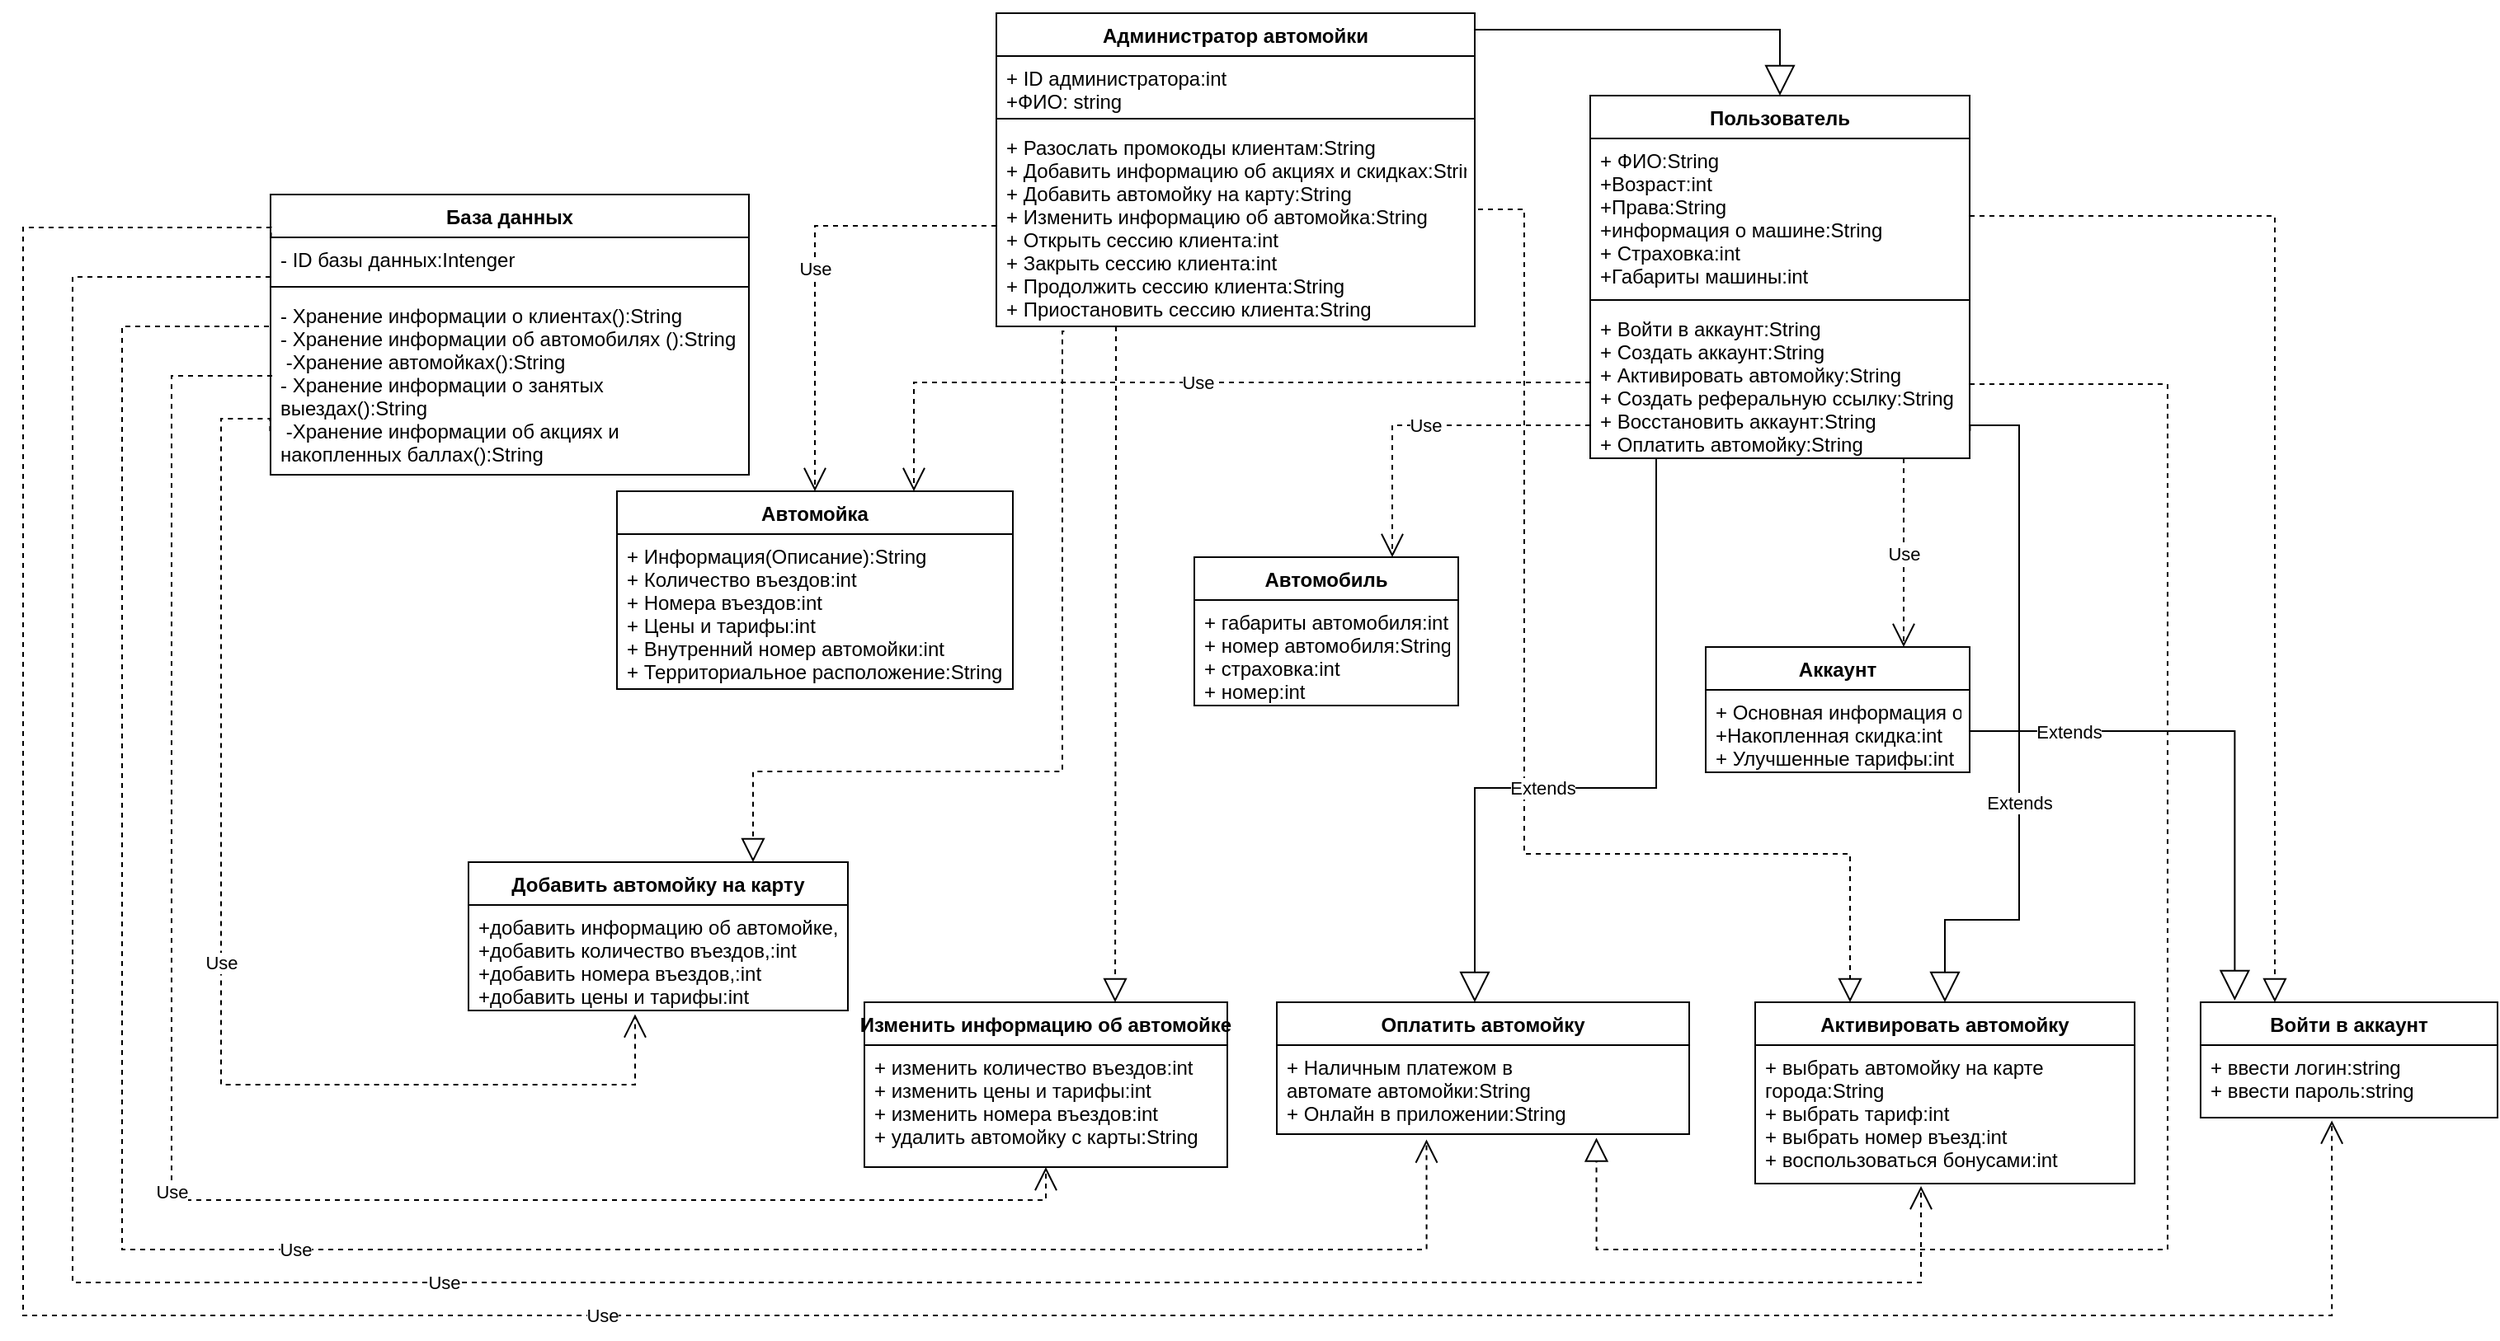 <mxfile version="20.8.21" type="google"><diagram name="Страница 1" id="RMKxuirLi2s66G-0oVsc"><mxGraphModel grid="1" page="1" gridSize="10" guides="1" tooltips="1" connect="1" arrows="1" fold="1" pageScale="1" pageWidth="827" pageHeight="1169" math="0" shadow="0"><root><mxCell id="0"/><mxCell id="1" parent="0"/><mxCell id="jVOd06sKiFYUprpOb2i3-1" value="Пользователь" style="swimlane;fontStyle=1;align=center;verticalAlign=top;childLayout=stackLayout;horizontal=1;startSize=26;horizontalStack=0;resizeParent=1;resizeParentMax=0;resizeLast=0;collapsible=1;marginBottom=0;" vertex="1" parent="1"><mxGeometry x="210" y="100" width="230" height="220" as="geometry"/></mxCell><mxCell id="jVOd06sKiFYUprpOb2i3-2" value="+ ФИО:String&#10;+Возраст:int&#10;+Права:String&#10;+информация о машине:String&#10;+ Страховка:int&#10;+Габариты машины:int" style="text;strokeColor=none;fillColor=none;align=left;verticalAlign=top;spacingLeft=4;spacingRight=4;overflow=hidden;rotatable=0;points=[[0,0.5],[1,0.5]];portConstraint=eastwest;" vertex="1" parent="jVOd06sKiFYUprpOb2i3-1"><mxGeometry y="26" width="230" height="94" as="geometry"/></mxCell><mxCell id="jVOd06sKiFYUprpOb2i3-3" value="" style="line;strokeWidth=1;fillColor=none;align=left;verticalAlign=middle;spacingTop=-1;spacingLeft=3;spacingRight=3;rotatable=0;labelPosition=right;points=[];portConstraint=eastwest;" vertex="1" parent="jVOd06sKiFYUprpOb2i3-1"><mxGeometry y="120" width="230" height="8" as="geometry"/></mxCell><mxCell id="jVOd06sKiFYUprpOb2i3-4" value="+ Войти в аккаунт:String&#10;+ Создать аккаунт:String&#10;+ Активировать автомойку:String&#10;+ Создать реферальную ссылку:String&#10;+ Восстановить аккаунт:String&#10;+ Оплатить автомойку:String" style="text;strokeColor=none;fillColor=none;align=left;verticalAlign=top;spacingLeft=4;spacingRight=4;overflow=hidden;rotatable=0;points=[[0,0.5],[1,0.5]];portConstraint=eastwest;" vertex="1" parent="jVOd06sKiFYUprpOb2i3-1"><mxGeometry y="128" width="230" height="92" as="geometry"/></mxCell><mxCell id="jVOd06sKiFYUprpOb2i3-5" value="Администратор автомойки" style="swimlane;fontStyle=1;align=center;verticalAlign=top;childLayout=stackLayout;horizontal=1;startSize=26;horizontalStack=0;resizeParent=1;resizeParentMax=0;resizeLast=0;collapsible=1;marginBottom=0;" vertex="1" parent="1"><mxGeometry x="-150" y="50" width="290" height="190" as="geometry"/></mxCell><mxCell id="jVOd06sKiFYUprpOb2i3-6" value="+ ID администратора:int&#10;+ФИО: string" style="text;strokeColor=none;fillColor=none;align=left;verticalAlign=top;spacingLeft=4;spacingRight=4;overflow=hidden;rotatable=0;points=[[0,0.5],[1,0.5]];portConstraint=eastwest;" vertex="1" parent="jVOd06sKiFYUprpOb2i3-5"><mxGeometry y="26" width="290" height="34" as="geometry"/></mxCell><mxCell id="jVOd06sKiFYUprpOb2i3-7" value="" style="line;strokeWidth=1;fillColor=none;align=left;verticalAlign=middle;spacingTop=-1;spacingLeft=3;spacingRight=3;rotatable=0;labelPosition=right;points=[];portConstraint=eastwest;" vertex="1" parent="jVOd06sKiFYUprpOb2i3-5"><mxGeometry y="60" width="290" height="8" as="geometry"/></mxCell><mxCell id="jVOd06sKiFYUprpOb2i3-8" value="+ Разослать промокоды клиентам:String&#10;+ Добавить информацию об акциях и скидках:String&#10;+ Добавить автомойку на карту:String&#10;+ Изменить информацию об автомойка:String&#10;+ Открыть сессию клиента:int&#10;+ Закрыть сессию клиента:int&#10;+ Продолжить сессию клиента:String&#10;+ Приостановить сессию клиента:String" style="text;strokeColor=none;fillColor=none;align=left;verticalAlign=top;spacingLeft=4;spacingRight=4;overflow=hidden;rotatable=0;points=[[0,0.5],[1,0.5]];portConstraint=eastwest;" vertex="1" parent="jVOd06sKiFYUprpOb2i3-5"><mxGeometry y="68" width="290" height="122" as="geometry"/></mxCell><mxCell id="jVOd06sKiFYUprpOb2i3-9" value="Автомойка" style="swimlane;fontStyle=1;align=center;verticalAlign=top;childLayout=stackLayout;horizontal=1;startSize=26;horizontalStack=0;resizeParent=1;resizeParentMax=0;resizeLast=0;collapsible=1;marginBottom=0;" vertex="1" parent="1"><mxGeometry x="-380" y="340" width="240" height="120" as="geometry"/></mxCell><mxCell id="jVOd06sKiFYUprpOb2i3-10" value="+ Информация(Описание):String&#10;+ Количество въездов:int&#10;+ Номера въездов:int&#10;+ Цены и тарифы:int&#10;+ Внутренний номер автомойки:int&#10;+ Территориальное расположение:String&#10;" style="text;strokeColor=none;fillColor=none;align=left;verticalAlign=top;spacingLeft=4;spacingRight=4;overflow=hidden;rotatable=0;points=[[0,0.5],[1,0.5]];portConstraint=eastwest;" vertex="1" parent="jVOd06sKiFYUprpOb2i3-9"><mxGeometry y="26" width="240" height="94" as="geometry"/></mxCell><mxCell id="jVOd06sKiFYUprpOb2i3-11" value="Автомобиль" style="swimlane;fontStyle=1;align=center;verticalAlign=top;childLayout=stackLayout;horizontal=1;startSize=26;horizontalStack=0;resizeParent=1;resizeParentMax=0;resizeLast=0;collapsible=1;marginBottom=0;" vertex="1" parent="1"><mxGeometry x="-30" y="380" width="160" height="90" as="geometry"/></mxCell><mxCell id="jVOd06sKiFYUprpOb2i3-12" value="+ габариты автомобиля:int&#10;+ номер автомобиля:String&#10;+ страховка:int&#10;+ номер:int" style="text;strokeColor=none;fillColor=none;align=left;verticalAlign=top;spacingLeft=4;spacingRight=4;overflow=hidden;rotatable=0;points=[[0,0.5],[1,0.5]];portConstraint=eastwest;" vertex="1" parent="jVOd06sKiFYUprpOb2i3-11"><mxGeometry y="26" width="160" height="64" as="geometry"/></mxCell><mxCell id="jVOd06sKiFYUprpOb2i3-13" value="Аккаунт" style="swimlane;fontStyle=1;align=center;verticalAlign=top;childLayout=stackLayout;horizontal=1;startSize=26;horizontalStack=0;resizeParent=1;resizeParentMax=0;resizeLast=0;collapsible=1;marginBottom=0;" vertex="1" parent="1"><mxGeometry x="280" y="434.5" width="160" height="76" as="geometry"/></mxCell><mxCell id="jVOd06sKiFYUprpOb2i3-14" value="+ Основная информация о пользователе:String&#10;+Накопленная скидка:int&#10;+ Улучшенные тарифы:int" style="text;strokeColor=none;fillColor=none;align=left;verticalAlign=top;spacingLeft=4;spacingRight=4;overflow=hidden;rotatable=0;points=[[0,0.5],[1,0.5]];portConstraint=eastwest;" vertex="1" parent="jVOd06sKiFYUprpOb2i3-13"><mxGeometry y="26" width="160" height="50" as="geometry"/></mxCell><mxCell id="jVOd06sKiFYUprpOb2i3-15" value="Активировать автомойку" style="swimlane;fontStyle=1;align=center;verticalAlign=top;childLayout=stackLayout;horizontal=1;startSize=26;horizontalStack=0;resizeParent=1;resizeParentMax=0;resizeLast=0;collapsible=1;marginBottom=0;" vertex="1" parent="1"><mxGeometry x="310" y="650" width="230" height="110" as="geometry"/></mxCell><mxCell id="jVOd06sKiFYUprpOb2i3-16" value="+ выбрать автомойку на карте &#10;города:String&#10;+ выбрать тариф:int&#10;+ выбрать номер въезд:int&#10;+ воспользоваться бонусами:int" style="text;strokeColor=none;fillColor=none;align=left;verticalAlign=top;spacingLeft=4;spacingRight=4;overflow=hidden;rotatable=0;points=[[0,0.5],[1,0.5]];portConstraint=eastwest;" vertex="1" parent="jVOd06sKiFYUprpOb2i3-15"><mxGeometry y="26" width="230" height="84" as="geometry"/></mxCell><mxCell id="jVOd06sKiFYUprpOb2i3-17" value="Оплатить автомойку" style="swimlane;fontStyle=1;align=center;verticalAlign=top;childLayout=stackLayout;horizontal=1;startSize=26;horizontalStack=0;resizeParent=1;resizeParentMax=0;resizeLast=0;collapsible=1;marginBottom=0;" vertex="1" parent="1"><mxGeometry x="20" y="650" width="250" height="80" as="geometry"/></mxCell><mxCell id="jVOd06sKiFYUprpOb2i3-18" value="+ Наличным платежом в &#10;автомате автомойки:String &#10;+ Онлайн в приложении:String" style="text;strokeColor=none;fillColor=none;align=left;verticalAlign=top;spacingLeft=4;spacingRight=4;overflow=hidden;rotatable=0;points=[[0,0.5],[1,0.5]];portConstraint=eastwest;" vertex="1" parent="jVOd06sKiFYUprpOb2i3-17"><mxGeometry y="26" width="250" height="54" as="geometry"/></mxCell><mxCell id="jVOd06sKiFYUprpOb2i3-19" value="Изменить информацию об автомойке" style="swimlane;fontStyle=1;align=center;verticalAlign=top;childLayout=stackLayout;horizontal=1;startSize=26;horizontalStack=0;resizeParent=1;resizeParentMax=0;resizeLast=0;collapsible=1;marginBottom=0;" vertex="1" parent="1"><mxGeometry x="-230" y="650" width="220" height="100" as="geometry"/></mxCell><mxCell id="jVOd06sKiFYUprpOb2i3-20" value="+ изменить количество въездов:int&#10;+ изменить цены и тарифы:int&#10;+ изменить номера въездов:int&#10;+ удалить автомойку с карты:String" style="text;strokeColor=none;fillColor=none;align=left;verticalAlign=top;spacingLeft=4;spacingRight=4;overflow=hidden;rotatable=0;points=[[0,0.5],[1,0.5]];portConstraint=eastwest;" vertex="1" parent="jVOd06sKiFYUprpOb2i3-19"><mxGeometry y="26" width="220" height="74" as="geometry"/></mxCell><mxCell id="jVOd06sKiFYUprpOb2i3-21" value="Добавить автомойку на карту" style="swimlane;fontStyle=1;align=center;verticalAlign=top;childLayout=stackLayout;horizontal=1;startSize=26;horizontalStack=0;resizeParent=1;resizeParentMax=0;resizeLast=0;collapsible=1;marginBottom=0;" vertex="1" parent="1"><mxGeometry x="-470" y="565" width="230" height="90" as="geometry"/></mxCell><mxCell id="jVOd06sKiFYUprpOb2i3-22" value="+добавить информацию об автомойке,:String&#10;+добавить количество въездов,:int&#10;+добавить номера въездов,:int&#10;+добавить цены и тарифы:int" style="text;strokeColor=none;fillColor=none;align=left;verticalAlign=top;spacingLeft=4;spacingRight=4;overflow=hidden;rotatable=0;points=[[0,0.5],[1,0.5]];portConstraint=eastwest;" vertex="1" parent="jVOd06sKiFYUprpOb2i3-21"><mxGeometry y="26" width="230" height="64" as="geometry"/></mxCell><mxCell id="jVOd06sKiFYUprpOb2i3-23" value="Войти в аккаунт" style="swimlane;fontStyle=1;align=center;verticalAlign=top;childLayout=stackLayout;horizontal=1;startSize=26;horizontalStack=0;resizeParent=1;resizeParentMax=0;resizeLast=0;collapsible=1;marginBottom=0;" vertex="1" parent="1"><mxGeometry x="580" y="650" width="180" height="70" as="geometry"/></mxCell><mxCell id="jVOd06sKiFYUprpOb2i3-24" value="+ ввести логин:string&#10;+ ввести пароль:string" style="text;strokeColor=none;fillColor=none;align=left;verticalAlign=top;spacingLeft=4;spacingRight=4;overflow=hidden;rotatable=0;points=[[0,0.5],[1,0.5]];portConstraint=eastwest;" vertex="1" parent="jVOd06sKiFYUprpOb2i3-23"><mxGeometry y="26" width="180" height="44" as="geometry"/></mxCell><mxCell id="jVOd06sKiFYUprpOb2i3-25" value="База данных" style="swimlane;fontStyle=1;align=center;verticalAlign=top;childLayout=stackLayout;horizontal=1;startSize=26;horizontalStack=0;resizeParent=1;resizeParentMax=0;resizeLast=0;collapsible=1;marginBottom=0;" vertex="1" parent="1"><mxGeometry x="-590" y="160" width="290" height="170" as="geometry"/></mxCell><mxCell id="jVOd06sKiFYUprpOb2i3-26" value="- ID базы данных:Intenger&#10;" style="text;strokeColor=none;fillColor=none;align=left;verticalAlign=top;spacingLeft=4;spacingRight=4;overflow=hidden;rotatable=0;points=[[0,0.5],[1,0.5]];portConstraint=eastwest;" vertex="1" parent="jVOd06sKiFYUprpOb2i3-25"><mxGeometry y="26" width="290" height="26" as="geometry"/></mxCell><mxCell id="jVOd06sKiFYUprpOb2i3-27" value="" style="line;strokeWidth=1;fillColor=none;align=left;verticalAlign=middle;spacingTop=-1;spacingLeft=3;spacingRight=3;rotatable=0;labelPosition=right;points=[];portConstraint=eastwest;" vertex="1" parent="jVOd06sKiFYUprpOb2i3-25"><mxGeometry y="52" width="290" height="8" as="geometry"/></mxCell><mxCell id="jVOd06sKiFYUprpOb2i3-28" value="- Хранение информации о клиентах():String&#10;- Хранение информации об автомобилях ():String&#10; -Хранение автомойках():String&#10;- Хранение информации о занятых &#10;выездах():String&#10; -Хранение информации об акциях и &#10;накопленных баллах():String" style="text;strokeColor=none;fillColor=none;align=left;verticalAlign=top;spacingLeft=4;spacingRight=4;overflow=hidden;rotatable=0;points=[[0,0.5],[1,0.5]];portConstraint=eastwest;" vertex="1" parent="jVOd06sKiFYUprpOb2i3-25"><mxGeometry y="60" width="290" height="110" as="geometry"/></mxCell><mxCell id="jVOd06sKiFYUprpOb2i3-33" value="" style="endArrow=block;dashed=1;endFill=0;endSize=12;html=1;rounded=0;entryX=0.775;entryY=1.042;entryDx=0;entryDy=0;edgeStyle=orthogonalEdgeStyle;entryPerimeter=0;" edge="1" parent="1" target="jVOd06sKiFYUprpOb2i3-18"><mxGeometry width="160" relative="1" as="geometry"><mxPoint x="440" y="275" as="sourcePoint"/><mxPoint y="684.0" as="targetPoint"/><Array as="points"><mxPoint x="560" y="275"/><mxPoint x="560" y="800"/><mxPoint x="214" y="800"/></Array></mxGeometry></mxCell><mxCell id="jVOd06sKiFYUprpOb2i3-34" value="" style="endArrow=block;dashed=1;endFill=0;endSize=12;html=1;rounded=0;exitX=1;exitY=0.5;exitDx=0;exitDy=0;entryX=0.25;entryY=0;entryDx=0;entryDy=0;edgeStyle=orthogonalEdgeStyle;" edge="1" parent="1" source="jVOd06sKiFYUprpOb2i3-2" target="jVOd06sKiFYUprpOb2i3-23"><mxGeometry width="160" relative="1" as="geometry"><mxPoint x="236" y="301.26" as="sourcePoint"/><mxPoint x="230" y="675.0" as="targetPoint"/><Array as="points"><mxPoint x="625" y="173"/></Array></mxGeometry></mxCell><mxCell id="jVOd06sKiFYUprpOb2i3-35" value="" style="endArrow=block;dashed=1;endFill=0;endSize=12;html=1;rounded=0;exitX=0.25;exitY=1;exitDx=0;exitDy=0;edgeStyle=orthogonalEdgeStyle;" edge="1" parent="1" source="jVOd06sKiFYUprpOb2i3-5"><mxGeometry width="160" relative="1" as="geometry"><mxPoint x="411" y="287.22" as="sourcePoint"/><mxPoint x="-78" y="650" as="targetPoint"/><Array as="points"><mxPoint x="-78" y="301"/><mxPoint x="-78" y="650"/></Array></mxGeometry></mxCell><mxCell id="jVOd06sKiFYUprpOb2i3-36" value="" style="endArrow=block;dashed=1;endFill=0;endSize=12;html=1;rounded=0;exitX=1;exitY=0.5;exitDx=0;exitDy=0;entryX=0.25;entryY=0;entryDx=0;entryDy=0;edgeStyle=orthogonalEdgeStyle;" edge="1" parent="1" source="jVOd06sKiFYUprpOb2i3-8" target="jVOd06sKiFYUprpOb2i3-15"><mxGeometry width="160" relative="1" as="geometry"><mxPoint x="49.08" y="219.262" as="sourcePoint"/><mxPoint x="-10" y="660.0" as="targetPoint"/><Array as="points"><mxPoint x="170" y="169"/><mxPoint x="170" y="560"/><mxPoint x="368" y="560"/></Array></mxGeometry></mxCell><mxCell id="jVOd06sKiFYUprpOb2i3-37" value="" style="endArrow=block;dashed=1;endFill=0;endSize=12;html=1;rounded=0;exitX=0.142;exitY=1.025;exitDx=0;exitDy=0;entryX=0.75;entryY=0;entryDx=0;entryDy=0;edgeStyle=orthogonalEdgeStyle;exitPerimeter=0;" edge="1" parent="1" source="jVOd06sKiFYUprpOb2i3-8" target="jVOd06sKiFYUprpOb2i3-21"><mxGeometry width="160" relative="1" as="geometry"><mxPoint x="150" y="179" as="sourcePoint"/><mxPoint x="367.5" y="680.0" as="targetPoint"/><Array as="points"><mxPoint x="-110" y="243"/><mxPoint x="-110" y="510"/><mxPoint x="-297" y="510"/></Array></mxGeometry></mxCell><mxCell id="jVOd06sKiFYUprpOb2i3-38" value="Use" style="endArrow=open;endSize=12;dashed=1;html=1;rounded=0;edgeStyle=orthogonalEdgeStyle;entryX=0.439;entryY=1.035;entryDx=0;entryDy=0;entryPerimeter=0;exitX=-0.001;exitY=0.759;exitDx=0;exitDy=0;exitPerimeter=0;" edge="1" parent="1" source="jVOd06sKiFYUprpOb2i3-28" target="jVOd06sKiFYUprpOb2i3-22"><mxGeometry width="160" relative="1" as="geometry"><mxPoint x="-620" y="310" as="sourcePoint"/><mxPoint x="540" y="805.0" as="targetPoint"/><Array as="points"><mxPoint x="-620" y="296"/><mxPoint x="-620" y="700"/><mxPoint x="-369" y="700"/></Array></mxGeometry></mxCell><mxCell id="jVOd06sKiFYUprpOb2i3-39" value="Use" style="endArrow=open;endSize=12;dashed=1;html=1;rounded=0;edgeStyle=orthogonalEdgeStyle;entryX=0.5;entryY=1;entryDx=0;entryDy=0;entryPerimeter=0;" edge="1" parent="1" target="jVOd06sKiFYUprpOb2i3-20"><mxGeometry width="160" relative="1" as="geometry"><mxPoint x="-589" y="270" as="sourcePoint"/><mxPoint x="-289.03" y="762.24" as="targetPoint"/><Array as="points"><mxPoint x="-589" y="270"/><mxPoint x="-650" y="270"/><mxPoint x="-650" y="770"/><mxPoint x="-120" y="770"/></Array></mxGeometry></mxCell><mxCell id="jVOd06sKiFYUprpOb2i3-40" value="Use" style="endArrow=open;endSize=12;dashed=1;html=1;rounded=0;edgeStyle=orthogonalEdgeStyle;entryX=0.363;entryY=1.06;entryDx=0;entryDy=0;entryPerimeter=0;" edge="1" parent="1" target="jVOd06sKiFYUprpOb2i3-18"><mxGeometry width="160" relative="1" as="geometry"><mxPoint x="-591" y="240" as="sourcePoint"/><mxPoint x="-10" y="769.99" as="targetPoint"/><Array as="points"><mxPoint x="-591" y="240"/><mxPoint x="-680" y="240"/><mxPoint x="-680" y="800"/><mxPoint x="111" y="800"/></Array></mxGeometry></mxCell><mxCell id="jVOd06sKiFYUprpOb2i3-41" value="Use" style="endArrow=open;endSize=12;dashed=1;html=1;rounded=0;edgeStyle=orthogonalEdgeStyle;entryX=0.437;entryY=1.018;entryDx=0;entryDy=0;entryPerimeter=0;" edge="1" parent="1" target="jVOd06sKiFYUprpOb2i3-16"><mxGeometry width="160" relative="1" as="geometry"><mxPoint x="-590" y="210" as="sourcePoint"/><mxPoint x="158.12" y="728.24" as="targetPoint"/><Array as="points"><mxPoint x="-590" y="210"/><mxPoint x="-710" y="210"/><mxPoint x="-710" y="820"/><mxPoint x="411" y="820"/></Array></mxGeometry></mxCell><mxCell id="jVOd06sKiFYUprpOb2i3-42" value="Use" style="endArrow=open;endSize=12;dashed=1;html=1;rounded=0;edgeStyle=orthogonalEdgeStyle;entryX=0.442;entryY=1.04;entryDx=0;entryDy=0;entryPerimeter=0;exitX=0.001;exitY=0.154;exitDx=0;exitDy=0;exitPerimeter=0;" edge="1" parent="1" source="jVOd06sKiFYUprpOb2i3-25" target="jVOd06sKiFYUprpOb2i3-24"><mxGeometry width="160" relative="1" as="geometry"><mxPoint x="-139.96" y="90" as="sourcePoint"/><mxPoint x="410.51" y="781.332" as="targetPoint"/><Array as="points"><mxPoint x="-590" y="180"/><mxPoint x="-740" y="180"/><mxPoint x="-740" y="840"/><mxPoint x="660" y="840"/></Array></mxGeometry></mxCell><mxCell id="jVOd06sKiFYUprpOb2i3-43" value="" style="endArrow=block;endSize=16;endFill=0;html=1;rounded=0;edgeStyle=orthogonalEdgeStyle;entryX=0.5;entryY=0;entryDx=0;entryDy=0;" edge="1" parent="1" target="jVOd06sKiFYUprpOb2i3-1"><mxGeometry x="0.25" width="160" relative="1" as="geometry"><mxPoint x="140" y="60" as="sourcePoint"/><mxPoint x="50" y="340" as="targetPoint"/><Array as="points"><mxPoint x="325" y="60"/></Array><mxPoint as="offset"/></mxGeometry></mxCell><mxCell id="jVOd06sKiFYUprpOb2i3-49" value="Use" style="endArrow=open;endSize=12;dashed=1;html=1;rounded=0;entryX=0.75;entryY=0;entryDx=0;entryDy=0;" edge="1" parent="1" target="jVOd06sKiFYUprpOb2i3-13"><mxGeometry width="160" relative="1" as="geometry"><mxPoint x="400" y="320" as="sourcePoint"/><mxPoint x="380" y="455" as="targetPoint"/></mxGeometry></mxCell><mxCell id="jVOd06sKiFYUprpOb2i3-50" value="Use" style="endArrow=open;endSize=12;dashed=1;html=1;rounded=0;entryX=0.75;entryY=0;entryDx=0;entryDy=0;edgeStyle=orthogonalEdgeStyle;" edge="1" parent="1" target="jVOd06sKiFYUprpOb2i3-11"><mxGeometry width="160" relative="1" as="geometry"><mxPoint x="210" y="300" as="sourcePoint"/><mxPoint x="410" y="445" as="targetPoint"/><Array as="points"><mxPoint x="210" y="300"/><mxPoint x="90" y="300"/></Array></mxGeometry></mxCell><mxCell id="jVOd06sKiFYUprpOb2i3-51" value="Use" style="endArrow=open;endSize=12;dashed=1;html=1;rounded=0;entryX=0.75;entryY=0;entryDx=0;entryDy=0;edgeStyle=orthogonalEdgeStyle;exitX=0;exitY=0.5;exitDx=0;exitDy=0;" edge="1" parent="1" source="jVOd06sKiFYUprpOb2i3-4" target="jVOd06sKiFYUprpOb2i3-9"><mxGeometry width="160" relative="1" as="geometry"><mxPoint x="210" y="250" as="sourcePoint"/><mxPoint x="100" y="390" as="targetPoint"/></mxGeometry></mxCell><mxCell id="jVOd06sKiFYUprpOb2i3-52" value="Use" style="endArrow=open;endSize=12;dashed=1;html=1;rounded=0;entryX=0.5;entryY=0;entryDx=0;entryDy=0;edgeStyle=orthogonalEdgeStyle;exitX=0;exitY=0.5;exitDx=0;exitDy=0;" edge="1" parent="1" source="jVOd06sKiFYUprpOb2i3-8" target="jVOd06sKiFYUprpOb2i3-9"><mxGeometry width="160" relative="1" as="geometry"><mxPoint x="-200" y="240" as="sourcePoint"/><mxPoint x="-320" y="350" as="targetPoint"/></mxGeometry></mxCell><mxCell id="jVOd06sKiFYUprpOb2i3-54" value="Extends" style="endArrow=block;endSize=16;endFill=0;html=1;rounded=0;entryX=0.115;entryY=-0.014;entryDx=0;entryDy=0;entryPerimeter=0;exitX=1;exitY=0.5;exitDx=0;exitDy=0;edgeStyle=orthogonalEdgeStyle;" edge="1" parent="1" source="jVOd06sKiFYUprpOb2i3-14" target="jVOd06sKiFYUprpOb2i3-23"><mxGeometry x="-0.63" width="160" relative="1" as="geometry"><mxPoint x="-40.62" y="680" as="sourcePoint"/><mxPoint x="-40.12" y="562.4" as="targetPoint"/><mxPoint as="offset"/></mxGeometry></mxCell><mxCell id="jVOd06sKiFYUprpOb2i3-55" value="Extends" style="endArrow=block;endSize=16;endFill=0;html=1;rounded=0;edgeStyle=orthogonalEdgeStyle;" edge="1" parent="1"><mxGeometry x="0.225" width="160" relative="1" as="geometry"><mxPoint x="250" y="320" as="sourcePoint"/><mxPoint x="140" y="650" as="targetPoint"/><Array as="points"><mxPoint x="250" y="324"/><mxPoint x="250" y="520"/><mxPoint x="140" y="520"/></Array><mxPoint as="offset"/></mxGeometry></mxCell><mxCell id="jVOd06sKiFYUprpOb2i3-56" value="Extends" style="endArrow=block;endSize=16;endFill=0;html=1;rounded=0;exitX=1.001;exitY=0.819;exitDx=0;exitDy=0;exitPerimeter=0;entryX=0.5;entryY=0;entryDx=0;entryDy=0;edgeStyle=orthogonalEdgeStyle;" edge="1" parent="1" source="jVOd06sKiFYUprpOb2i3-4" target="jVOd06sKiFYUprpOb2i3-15"><mxGeometry x="0.225" width="160" relative="1" as="geometry"><mxPoint x="276" y="335" as="sourcePoint"/><mxPoint x="218" y="660" as="targetPoint"/><Array as="points"><mxPoint x="440" y="300"/><mxPoint x="470" y="300"/><mxPoint x="470" y="600"/><mxPoint x="425" y="600"/></Array><mxPoint as="offset"/></mxGeometry></mxCell></root></mxGraphModel></diagram></mxfile>